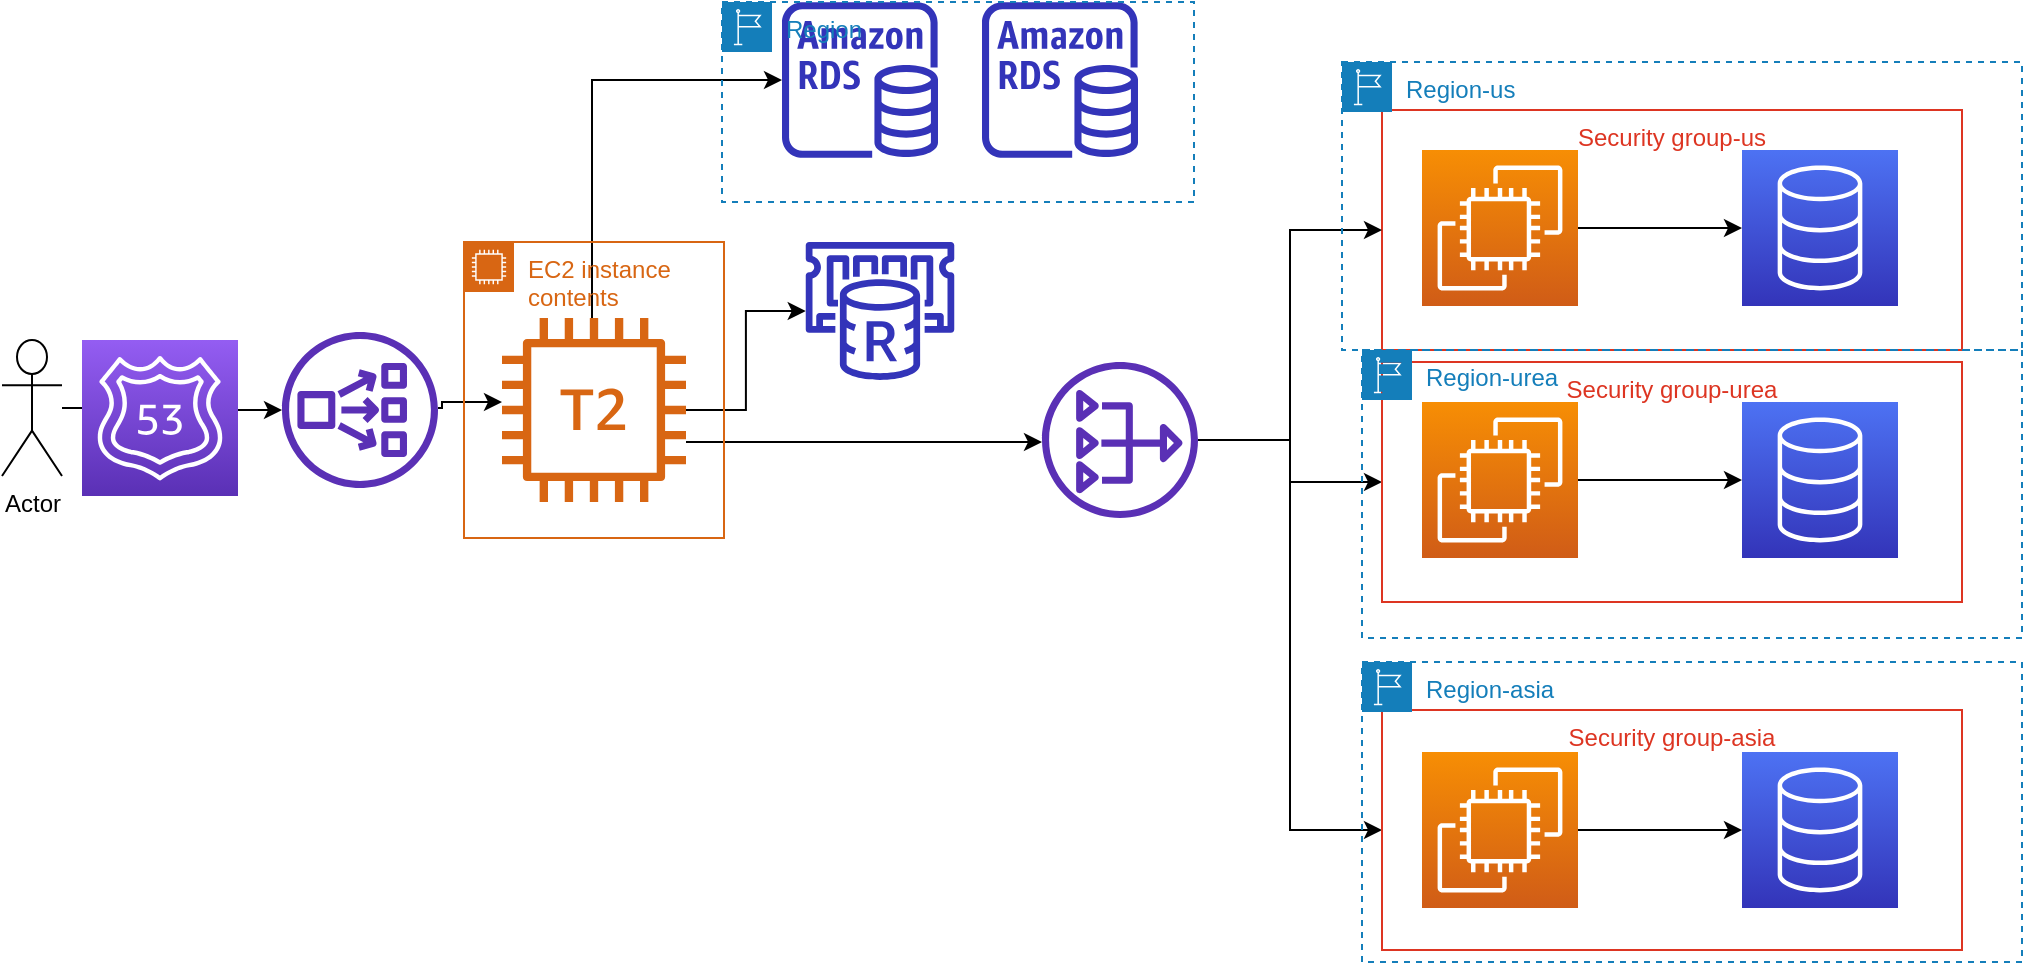 <mxfile version="14.9.3" type="github"><diagram id="Ht1M8jgEwFfnCIfOTk4-" name="Page-1"><mxGraphModel dx="687" dy="448" grid="1" gridSize="10" guides="1" tooltips="1" connect="1" arrows="1" fold="1" page="1" pageScale="1" pageWidth="1169" pageHeight="827" math="0" shadow="0"><root><mxCell id="0"/><mxCell id="1" parent="0"/><mxCell id="tLrr18GKRiV_HzG54bUF-5" value="" style="points=[[0,0,0],[0.25,0,0],[0.5,0,0],[0.75,0,0],[1,0,0],[0,1,0],[0.25,1,0],[0.5,1,0],[0.75,1,0],[1,1,0],[0,0.25,0],[0,0.5,0],[0,0.75,0],[1,0.25,0],[1,0.5,0],[1,0.75,0]];outlineConnect=0;fontColor=#232F3E;gradientColor=#4D72F3;gradientDirection=north;fillColor=#3334B9;strokeColor=#ffffff;dashed=0;verticalLabelPosition=bottom;verticalAlign=top;align=center;html=1;fontSize=12;fontStyle=0;aspect=fixed;shape=mxgraph.aws4.resourceIcon;resIcon=mxgraph.aws4.database;" vertex="1" parent="1"><mxGeometry x="890" y="74" width="78" height="78" as="geometry"/></mxCell><mxCell id="tLrr18GKRiV_HzG54bUF-24" style="edgeStyle=orthogonalEdgeStyle;rounded=0;orthogonalLoop=1;jettySize=auto;html=1;" edge="1" parent="1" source="tLrr18GKRiV_HzG54bUF-6" target="tLrr18GKRiV_HzG54bUF-22"><mxGeometry relative="1" as="geometry"/></mxCell><mxCell id="tLrr18GKRiV_HzG54bUF-6" value="Actor" style="shape=umlActor;verticalLabelPosition=bottom;verticalAlign=top;html=1;outlineConnect=0;" vertex="1" parent="1"><mxGeometry x="20" y="169" width="30" height="68" as="geometry"/></mxCell><mxCell id="tLrr18GKRiV_HzG54bUF-7" value="Security group-us" style="fillColor=none;strokeColor=#DD3522;verticalAlign=top;fontStyle=0;fontColor=#DD3522;" vertex="1" parent="1"><mxGeometry x="710" y="54" width="290" height="120" as="geometry"/></mxCell><mxCell id="tLrr18GKRiV_HzG54bUF-13" value="" style="edgeStyle=orthogonalEdgeStyle;rounded=0;orthogonalLoop=1;jettySize=auto;html=1;" edge="1" parent="1" source="tLrr18GKRiV_HzG54bUF-12" target="tLrr18GKRiV_HzG54bUF-5"><mxGeometry relative="1" as="geometry"/></mxCell><mxCell id="tLrr18GKRiV_HzG54bUF-12" value="" style="points=[[0,0,0],[0.25,0,0],[0.5,0,0],[0.75,0,0],[1,0,0],[0,1,0],[0.25,1,0],[0.5,1,0],[0.75,1,0],[1,1,0],[0,0.25,0],[0,0.5,0],[0,0.75,0],[1,0.25,0],[1,0.5,0],[1,0.75,0]];outlineConnect=0;fontColor=#232F3E;gradientColor=#F78E04;gradientDirection=north;fillColor=#D05C17;strokeColor=#ffffff;dashed=0;verticalLabelPosition=bottom;verticalAlign=top;align=center;html=1;fontSize=12;fontStyle=0;aspect=fixed;shape=mxgraph.aws4.resourceIcon;resIcon=mxgraph.aws4.ec2;" vertex="1" parent="1"><mxGeometry x="730" y="74" width="78" height="78" as="geometry"/></mxCell><mxCell id="tLrr18GKRiV_HzG54bUF-17" style="edgeStyle=orthogonalEdgeStyle;rounded=0;orthogonalLoop=1;jettySize=auto;html=1;" edge="1" parent="1" source="tLrr18GKRiV_HzG54bUF-16"><mxGeometry relative="1" as="geometry"><mxPoint x="410" y="39" as="targetPoint"/><Array as="points"><mxPoint x="315" y="39"/></Array></mxGeometry></mxCell><mxCell id="tLrr18GKRiV_HzG54bUF-19" value="" style="edgeStyle=orthogonalEdgeStyle;rounded=0;orthogonalLoop=1;jettySize=auto;html=1;" edge="1" parent="1" source="tLrr18GKRiV_HzG54bUF-16" target="tLrr18GKRiV_HzG54bUF-40"><mxGeometry relative="1" as="geometry"><mxPoint x="410" y="135" as="targetPoint"/></mxGeometry></mxCell><mxCell id="tLrr18GKRiV_HzG54bUF-28" style="edgeStyle=orthogonalEdgeStyle;rounded=0;orthogonalLoop=1;jettySize=auto;html=1;" edge="1" parent="1" source="tLrr18GKRiV_HzG54bUF-16" target="tLrr18GKRiV_HzG54bUF-26"><mxGeometry relative="1" as="geometry"><Array as="points"><mxPoint x="510" y="220"/><mxPoint x="510" y="220"/></Array></mxGeometry></mxCell><mxCell id="tLrr18GKRiV_HzG54bUF-16" value="" style="outlineConnect=0;fontColor=#232F3E;gradientColor=none;fillColor=#D86613;strokeColor=none;dashed=0;verticalLabelPosition=bottom;verticalAlign=top;align=center;html=1;fontSize=12;fontStyle=0;aspect=fixed;pointerEvents=1;shape=mxgraph.aws4.t2_instance;" vertex="1" parent="1"><mxGeometry x="270" y="158" width="92" height="92" as="geometry"/></mxCell><mxCell id="tLrr18GKRiV_HzG54bUF-25" style="edgeStyle=orthogonalEdgeStyle;rounded=0;orthogonalLoop=1;jettySize=auto;html=1;" edge="1" parent="1" source="tLrr18GKRiV_HzG54bUF-22" target="tLrr18GKRiV_HzG54bUF-16"><mxGeometry relative="1" as="geometry"><mxPoint x="240" y="90" as="targetPoint"/><Array as="points"><mxPoint x="240" y="203"/><mxPoint x="240" y="200"/></Array></mxGeometry></mxCell><mxCell id="tLrr18GKRiV_HzG54bUF-22" value="" style="outlineConnect=0;fontColor=#232F3E;gradientColor=none;fillColor=#5A30B5;strokeColor=none;dashed=0;verticalLabelPosition=bottom;verticalAlign=top;align=center;html=1;fontSize=12;fontStyle=0;aspect=fixed;pointerEvents=1;shape=mxgraph.aws4.network_load_balancer;" vertex="1" parent="1"><mxGeometry x="160" y="165" width="78" height="78" as="geometry"/></mxCell><mxCell id="tLrr18GKRiV_HzG54bUF-27" style="edgeStyle=orthogonalEdgeStyle;rounded=0;orthogonalLoop=1;jettySize=auto;html=1;entryX=0;entryY=0.5;entryDx=0;entryDy=0;" edge="1" parent="1" source="tLrr18GKRiV_HzG54bUF-26" target="tLrr18GKRiV_HzG54bUF-7"><mxGeometry relative="1" as="geometry"/></mxCell><mxCell id="tLrr18GKRiV_HzG54bUF-37" style="edgeStyle=orthogonalEdgeStyle;rounded=0;orthogonalLoop=1;jettySize=auto;html=1;" edge="1" parent="1" source="tLrr18GKRiV_HzG54bUF-26" target="tLrr18GKRiV_HzG54bUF-30"><mxGeometry relative="1" as="geometry"/></mxCell><mxCell id="tLrr18GKRiV_HzG54bUF-38" style="edgeStyle=orthogonalEdgeStyle;rounded=0;orthogonalLoop=1;jettySize=auto;html=1;entryX=0;entryY=0.5;entryDx=0;entryDy=0;" edge="1" parent="1" source="tLrr18GKRiV_HzG54bUF-26" target="tLrr18GKRiV_HzG54bUF-34"><mxGeometry relative="1" as="geometry"/></mxCell><mxCell id="tLrr18GKRiV_HzG54bUF-26" value="" style="outlineConnect=0;fontColor=#232F3E;gradientColor=none;fillColor=#5A30B5;strokeColor=none;dashed=0;verticalLabelPosition=bottom;verticalAlign=top;align=center;html=1;fontSize=12;fontStyle=0;aspect=fixed;pointerEvents=1;shape=mxgraph.aws4.nat_gateway;" vertex="1" parent="1"><mxGeometry x="540" y="180" width="78" height="78" as="geometry"/></mxCell><mxCell id="tLrr18GKRiV_HzG54bUF-29" value="" style="points=[[0,0,0],[0.25,0,0],[0.5,0,0],[0.75,0,0],[1,0,0],[0,1,0],[0.25,1,0],[0.5,1,0],[0.75,1,0],[1,1,0],[0,0.25,0],[0,0.5,0],[0,0.75,0],[1,0.25,0],[1,0.5,0],[1,0.75,0]];outlineConnect=0;fontColor=#232F3E;gradientColor=#4D72F3;gradientDirection=north;fillColor=#3334B9;strokeColor=#ffffff;dashed=0;verticalLabelPosition=bottom;verticalAlign=top;align=center;html=1;fontSize=12;fontStyle=0;aspect=fixed;shape=mxgraph.aws4.resourceIcon;resIcon=mxgraph.aws4.database;" vertex="1" parent="1"><mxGeometry x="890" y="200" width="78" height="78" as="geometry"/></mxCell><mxCell id="tLrr18GKRiV_HzG54bUF-30" value="Security group-urea" style="fillColor=none;strokeColor=#DD3522;verticalAlign=top;fontStyle=0;fontColor=#DD3522;" vertex="1" parent="1"><mxGeometry x="710" y="180" width="290" height="120" as="geometry"/></mxCell><mxCell id="tLrr18GKRiV_HzG54bUF-31" value="" style="edgeStyle=orthogonalEdgeStyle;rounded=0;orthogonalLoop=1;jettySize=auto;html=1;" edge="1" parent="1" source="tLrr18GKRiV_HzG54bUF-32" target="tLrr18GKRiV_HzG54bUF-29"><mxGeometry relative="1" as="geometry"/></mxCell><mxCell id="tLrr18GKRiV_HzG54bUF-32" value="" style="points=[[0,0,0],[0.25,0,0],[0.5,0,0],[0.75,0,0],[1,0,0],[0,1,0],[0.25,1,0],[0.5,1,0],[0.75,1,0],[1,1,0],[0,0.25,0],[0,0.5,0],[0,0.75,0],[1,0.25,0],[1,0.5,0],[1,0.75,0]];outlineConnect=0;fontColor=#232F3E;gradientColor=#F78E04;gradientDirection=north;fillColor=#D05C17;strokeColor=#ffffff;dashed=0;verticalLabelPosition=bottom;verticalAlign=top;align=center;html=1;fontSize=12;fontStyle=0;aspect=fixed;shape=mxgraph.aws4.resourceIcon;resIcon=mxgraph.aws4.ec2;" vertex="1" parent="1"><mxGeometry x="730" y="200" width="78" height="78" as="geometry"/></mxCell><mxCell id="tLrr18GKRiV_HzG54bUF-33" value="" style="points=[[0,0,0],[0.25,0,0],[0.5,0,0],[0.75,0,0],[1,0,0],[0,1,0],[0.25,1,0],[0.5,1,0],[0.75,1,0],[1,1,0],[0,0.25,0],[0,0.5,0],[0,0.75,0],[1,0.25,0],[1,0.5,0],[1,0.75,0]];outlineConnect=0;fontColor=#232F3E;gradientColor=#4D72F3;gradientDirection=north;fillColor=#3334B9;strokeColor=#ffffff;dashed=0;verticalLabelPosition=bottom;verticalAlign=top;align=center;html=1;fontSize=12;fontStyle=0;aspect=fixed;shape=mxgraph.aws4.resourceIcon;resIcon=mxgraph.aws4.database;" vertex="1" parent="1"><mxGeometry x="890" y="375" width="78" height="78" as="geometry"/></mxCell><mxCell id="tLrr18GKRiV_HzG54bUF-34" value="Security group-asia" style="fillColor=none;strokeColor=#DD3522;verticalAlign=top;fontStyle=0;fontColor=#DD3522;" vertex="1" parent="1"><mxGeometry x="710" y="354" width="290" height="120" as="geometry"/></mxCell><mxCell id="tLrr18GKRiV_HzG54bUF-35" value="" style="edgeStyle=orthogonalEdgeStyle;rounded=0;orthogonalLoop=1;jettySize=auto;html=1;" edge="1" parent="1" source="tLrr18GKRiV_HzG54bUF-36" target="tLrr18GKRiV_HzG54bUF-33"><mxGeometry relative="1" as="geometry"/></mxCell><mxCell id="tLrr18GKRiV_HzG54bUF-36" value="" style="points=[[0,0,0],[0.25,0,0],[0.5,0,0],[0.75,0,0],[1,0,0],[0,1,0],[0.25,1,0],[0.5,1,0],[0.75,1,0],[1,1,0],[0,0.25,0],[0,0.5,0],[0,0.75,0],[1,0.25,0],[1,0.5,0],[1,0.75,0]];outlineConnect=0;fontColor=#232F3E;gradientColor=#F78E04;gradientDirection=north;fillColor=#D05C17;strokeColor=#ffffff;dashed=0;verticalLabelPosition=bottom;verticalAlign=top;align=center;html=1;fontSize=12;fontStyle=0;aspect=fixed;shape=mxgraph.aws4.resourceIcon;resIcon=mxgraph.aws4.ec2;" vertex="1" parent="1"><mxGeometry x="730" y="375" width="78" height="78" as="geometry"/></mxCell><mxCell id="tLrr18GKRiV_HzG54bUF-39" value="" style="outlineConnect=0;fontColor=#232F3E;gradientColor=none;fillColor=#3334B9;strokeColor=none;dashed=0;verticalLabelPosition=bottom;verticalAlign=top;align=center;html=1;fontSize=12;fontStyle=0;aspect=fixed;pointerEvents=1;shape=mxgraph.aws4.rds_instance;" vertex="1" parent="1"><mxGeometry x="410" width="78" height="78" as="geometry"/></mxCell><mxCell id="tLrr18GKRiV_HzG54bUF-40" value="" style="outlineConnect=0;fontColor=#232F3E;gradientColor=none;fillColor=#3334B9;strokeColor=none;dashed=0;verticalLabelPosition=bottom;verticalAlign=top;align=center;html=1;fontSize=12;fontStyle=0;aspect=fixed;pointerEvents=1;shape=mxgraph.aws4.elasticache_for_redis;" vertex="1" parent="1"><mxGeometry x="420" y="120" width="78" height="69" as="geometry"/></mxCell><mxCell id="tLrr18GKRiV_HzG54bUF-41" value="" style="outlineConnect=0;fontColor=#232F3E;gradientColor=none;fillColor=#3334B9;strokeColor=none;dashed=0;verticalLabelPosition=bottom;verticalAlign=top;align=center;html=1;fontSize=12;fontStyle=0;aspect=fixed;pointerEvents=1;shape=mxgraph.aws4.rds_instance;" vertex="1" parent="1"><mxGeometry x="510" width="78" height="78" as="geometry"/></mxCell><mxCell id="tLrr18GKRiV_HzG54bUF-42" value="Region" style="points=[[0,0],[0.25,0],[0.5,0],[0.75,0],[1,0],[1,0.25],[1,0.5],[1,0.75],[1,1],[0.75,1],[0.5,1],[0.25,1],[0,1],[0,0.75],[0,0.5],[0,0.25]];outlineConnect=0;gradientColor=none;html=1;whiteSpace=wrap;fontSize=12;fontStyle=0;shape=mxgraph.aws4.group;grIcon=mxgraph.aws4.group_region;strokeColor=#147EBA;fillColor=none;verticalAlign=top;align=left;spacingLeft=30;fontColor=#147EBA;dashed=1;" vertex="1" parent="1"><mxGeometry x="380" width="236" height="100" as="geometry"/></mxCell><mxCell id="tLrr18GKRiV_HzG54bUF-43" value="Region-us" style="points=[[0,0],[0.25,0],[0.5,0],[0.75,0],[1,0],[1,0.25],[1,0.5],[1,0.75],[1,1],[0.75,1],[0.5,1],[0.25,1],[0,1],[0,0.75],[0,0.5],[0,0.25]];outlineConnect=0;gradientColor=none;html=1;whiteSpace=wrap;fontSize=12;fontStyle=0;shape=mxgraph.aws4.group;grIcon=mxgraph.aws4.group_region;strokeColor=#147EBA;fillColor=none;verticalAlign=top;align=left;spacingLeft=30;fontColor=#147EBA;dashed=1;" vertex="1" parent="1"><mxGeometry x="690" y="30" width="340" height="144" as="geometry"/></mxCell><mxCell id="tLrr18GKRiV_HzG54bUF-44" value="Region-urea" style="points=[[0,0],[0.25,0],[0.5,0],[0.75,0],[1,0],[1,0.25],[1,0.5],[1,0.75],[1,1],[0.75,1],[0.5,1],[0.25,1],[0,1],[0,0.75],[0,0.5],[0,0.25]];outlineConnect=0;gradientColor=none;html=1;whiteSpace=wrap;fontSize=12;fontStyle=0;shape=mxgraph.aws4.group;grIcon=mxgraph.aws4.group_region;strokeColor=#147EBA;fillColor=none;verticalAlign=top;align=left;spacingLeft=30;fontColor=#147EBA;dashed=1;" vertex="1" parent="1"><mxGeometry x="700" y="174" width="330" height="144" as="geometry"/></mxCell><mxCell id="tLrr18GKRiV_HzG54bUF-45" value="Region-asia" style="points=[[0,0],[0.25,0],[0.5,0],[0.75,0],[1,0],[1,0.25],[1,0.5],[1,0.75],[1,1],[0.75,1],[0.5,1],[0.25,1],[0,1],[0,0.75],[0,0.5],[0,0.25]];outlineConnect=0;gradientColor=none;html=1;whiteSpace=wrap;fontSize=12;fontStyle=0;shape=mxgraph.aws4.group;grIcon=mxgraph.aws4.group_region;strokeColor=#147EBA;fillColor=none;verticalAlign=top;align=left;spacingLeft=30;fontColor=#147EBA;dashed=1;" vertex="1" parent="1"><mxGeometry x="700" y="330" width="330" height="150" as="geometry"/></mxCell><mxCell id="tLrr18GKRiV_HzG54bUF-46" value="EC2 instance contents" style="points=[[0,0],[0.25,0],[0.5,0],[0.75,0],[1,0],[1,0.25],[1,0.5],[1,0.75],[1,1],[0.75,1],[0.5,1],[0.25,1],[0,1],[0,0.75],[0,0.5],[0,0.25]];outlineConnect=0;gradientColor=none;html=1;whiteSpace=wrap;fontSize=12;fontStyle=0;shape=mxgraph.aws4.group;grIcon=mxgraph.aws4.group_ec2_instance_contents;strokeColor=#D86613;fillColor=none;verticalAlign=top;align=left;spacingLeft=30;fontColor=#D86613;dashed=0;" vertex="1" parent="1"><mxGeometry x="251" y="120" width="130" height="148" as="geometry"/></mxCell><mxCell id="tLrr18GKRiV_HzG54bUF-48" value="" style="points=[[0,0,0],[0.25,0,0],[0.5,0,0],[0.75,0,0],[1,0,0],[0,1,0],[0.25,1,0],[0.5,1,0],[0.75,1,0],[1,1,0],[0,0.25,0],[0,0.5,0],[0,0.75,0],[1,0.25,0],[1,0.5,0],[1,0.75,0]];outlineConnect=0;fontColor=#232F3E;gradientColor=#945DF2;gradientDirection=north;fillColor=#5A30B5;strokeColor=#ffffff;dashed=0;verticalLabelPosition=bottom;verticalAlign=top;align=center;html=1;fontSize=12;fontStyle=0;aspect=fixed;shape=mxgraph.aws4.resourceIcon;resIcon=mxgraph.aws4.route_53;" vertex="1" parent="1"><mxGeometry x="60" y="169" width="78" height="78" as="geometry"/></mxCell></root></mxGraphModel></diagram></mxfile>